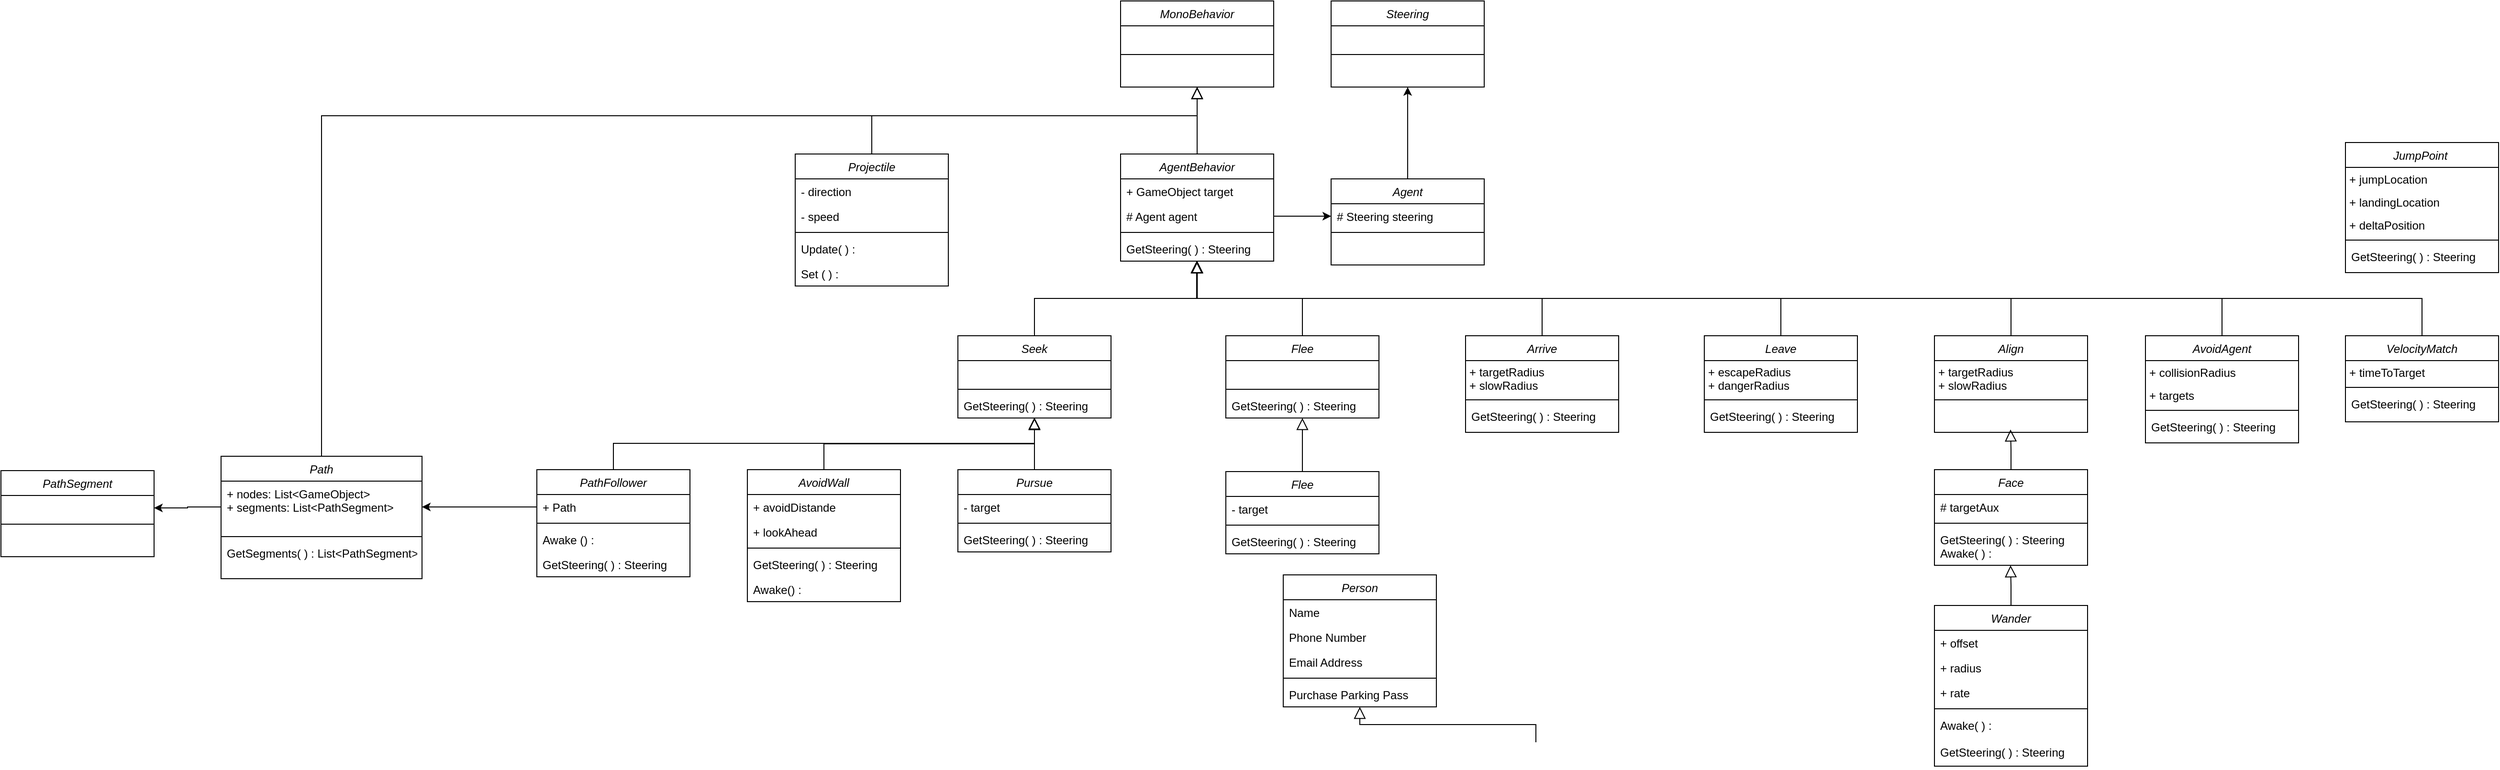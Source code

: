 <mxfile version="20.0.1" type="github">
  <diagram id="C5RBs43oDa-KdzZeNtuy" name="Page-1">
    <mxGraphModel dx="3008" dy="726" grid="1" gridSize="10" guides="1" tooltips="1" connect="1" arrows="1" fold="1" page="1" pageScale="1" pageWidth="827" pageHeight="1169" math="0" shadow="0">
      <root>
        <mxCell id="WIyWlLk6GJQsqaUBKTNV-0" />
        <mxCell id="WIyWlLk6GJQsqaUBKTNV-1" parent="WIyWlLk6GJQsqaUBKTNV-0" />
        <mxCell id="zkfFHV4jXpPFQw0GAbJ--0" value="Person" style="swimlane;fontStyle=2;align=center;verticalAlign=top;childLayout=stackLayout;horizontal=1;startSize=26;horizontalStack=0;resizeParent=1;resizeLast=0;collapsible=1;marginBottom=0;rounded=0;shadow=0;strokeWidth=1;" parent="WIyWlLk6GJQsqaUBKTNV-1" vertex="1">
          <mxGeometry x="340" y="650" width="160" height="138" as="geometry">
            <mxRectangle x="230" y="140" width="160" height="26" as="alternateBounds" />
          </mxGeometry>
        </mxCell>
        <mxCell id="zkfFHV4jXpPFQw0GAbJ--1" value="Name" style="text;align=left;verticalAlign=top;spacingLeft=4;spacingRight=4;overflow=hidden;rotatable=0;points=[[0,0.5],[1,0.5]];portConstraint=eastwest;" parent="zkfFHV4jXpPFQw0GAbJ--0" vertex="1">
          <mxGeometry y="26" width="160" height="26" as="geometry" />
        </mxCell>
        <mxCell id="zkfFHV4jXpPFQw0GAbJ--2" value="Phone Number" style="text;align=left;verticalAlign=top;spacingLeft=4;spacingRight=4;overflow=hidden;rotatable=0;points=[[0,0.5],[1,0.5]];portConstraint=eastwest;rounded=0;shadow=0;html=0;" parent="zkfFHV4jXpPFQw0GAbJ--0" vertex="1">
          <mxGeometry y="52" width="160" height="26" as="geometry" />
        </mxCell>
        <mxCell id="zkfFHV4jXpPFQw0GAbJ--3" value="Email Address" style="text;align=left;verticalAlign=top;spacingLeft=4;spacingRight=4;overflow=hidden;rotatable=0;points=[[0,0.5],[1,0.5]];portConstraint=eastwest;rounded=0;shadow=0;html=0;" parent="zkfFHV4jXpPFQw0GAbJ--0" vertex="1">
          <mxGeometry y="78" width="160" height="26" as="geometry" />
        </mxCell>
        <mxCell id="zkfFHV4jXpPFQw0GAbJ--4" value="" style="line;html=1;strokeWidth=1;align=left;verticalAlign=middle;spacingTop=-1;spacingLeft=3;spacingRight=3;rotatable=0;labelPosition=right;points=[];portConstraint=eastwest;" parent="zkfFHV4jXpPFQw0GAbJ--0" vertex="1">
          <mxGeometry y="104" width="160" height="8" as="geometry" />
        </mxCell>
        <mxCell id="zkfFHV4jXpPFQw0GAbJ--5" value="Purchase Parking Pass" style="text;align=left;verticalAlign=top;spacingLeft=4;spacingRight=4;overflow=hidden;rotatable=0;points=[[0,0.5],[1,0.5]];portConstraint=eastwest;" parent="zkfFHV4jXpPFQw0GAbJ--0" vertex="1">
          <mxGeometry y="112" width="160" height="26" as="geometry" />
        </mxCell>
        <mxCell id="zkfFHV4jXpPFQw0GAbJ--16" value="" style="endArrow=block;endSize=10;endFill=0;shadow=0;strokeWidth=1;rounded=0;edgeStyle=elbowEdgeStyle;elbow=vertical;" parent="WIyWlLk6GJQsqaUBKTNV-1" target="zkfFHV4jXpPFQw0GAbJ--0" edge="1">
          <mxGeometry width="160" relative="1" as="geometry">
            <mxPoint x="604" y="825" as="sourcePoint" />
            <mxPoint x="504" y="736" as="targetPoint" />
          </mxGeometry>
        </mxCell>
        <mxCell id="6uXbDTdhcJXgCwYEtEQ7-8" value="Agent" style="swimlane;fontStyle=2;align=center;verticalAlign=top;childLayout=stackLayout;horizontal=1;startSize=26;horizontalStack=0;resizeParent=1;resizeLast=0;collapsible=1;marginBottom=0;rounded=0;shadow=0;strokeWidth=1;" parent="WIyWlLk6GJQsqaUBKTNV-1" vertex="1">
          <mxGeometry x="390" y="236" width="160" height="90" as="geometry">
            <mxRectangle x="230" y="140" width="160" height="26" as="alternateBounds" />
          </mxGeometry>
        </mxCell>
        <mxCell id="6uXbDTdhcJXgCwYEtEQ7-9" value="# Steering steering" style="text;align=left;verticalAlign=top;spacingLeft=4;spacingRight=4;overflow=hidden;rotatable=0;points=[[0,0.5],[1,0.5]];portConstraint=eastwest;" parent="6uXbDTdhcJXgCwYEtEQ7-8" vertex="1">
          <mxGeometry y="26" width="160" height="26" as="geometry" />
        </mxCell>
        <mxCell id="6uXbDTdhcJXgCwYEtEQ7-12" value="" style="line;html=1;strokeWidth=1;align=left;verticalAlign=middle;spacingTop=-1;spacingLeft=3;spacingRight=3;rotatable=0;labelPosition=right;points=[];portConstraint=eastwest;" parent="6uXbDTdhcJXgCwYEtEQ7-8" vertex="1">
          <mxGeometry y="52" width="160" height="8" as="geometry" />
        </mxCell>
        <mxCell id="6uXbDTdhcJXgCwYEtEQ7-14" value="Steering" style="swimlane;fontStyle=2;align=center;verticalAlign=top;childLayout=stackLayout;horizontal=1;startSize=26;horizontalStack=0;resizeParent=1;resizeLast=0;collapsible=1;marginBottom=0;rounded=0;shadow=0;strokeWidth=1;" parent="WIyWlLk6GJQsqaUBKTNV-1" vertex="1">
          <mxGeometry x="390" y="50" width="160" height="90" as="geometry">
            <mxRectangle x="230" y="140" width="160" height="26" as="alternateBounds" />
          </mxGeometry>
        </mxCell>
        <mxCell id="6uXbDTdhcJXgCwYEtEQ7-15" value="   " style="text;align=left;verticalAlign=top;spacingLeft=4;spacingRight=4;overflow=hidden;rotatable=0;points=[[0,0.5],[1,0.5]];portConstraint=eastwest;" parent="6uXbDTdhcJXgCwYEtEQ7-14" vertex="1">
          <mxGeometry y="26" width="160" height="26" as="geometry" />
        </mxCell>
        <mxCell id="6uXbDTdhcJXgCwYEtEQ7-16" value="" style="line;html=1;strokeWidth=1;align=left;verticalAlign=middle;spacingTop=-1;spacingLeft=3;spacingRight=3;rotatable=0;labelPosition=right;points=[];portConstraint=eastwest;" parent="6uXbDTdhcJXgCwYEtEQ7-14" vertex="1">
          <mxGeometry y="52" width="160" height="8" as="geometry" />
        </mxCell>
        <mxCell id="6uXbDTdhcJXgCwYEtEQ7-24" style="edgeStyle=orthogonalEdgeStyle;rounded=0;orthogonalLoop=1;jettySize=auto;html=1;entryX=0.5;entryY=1;entryDx=0;entryDy=0;exitX=0.5;exitY=0;exitDx=0;exitDy=0;" parent="WIyWlLk6GJQsqaUBKTNV-1" source="6uXbDTdhcJXgCwYEtEQ7-8" target="6uXbDTdhcJXgCwYEtEQ7-14" edge="1">
          <mxGeometry relative="1" as="geometry">
            <Array as="points">
              <mxPoint x="470" y="200" />
              <mxPoint x="470" y="200" />
            </Array>
          </mxGeometry>
        </mxCell>
        <mxCell id="6uXbDTdhcJXgCwYEtEQ7-31" value="AgentBehavior" style="swimlane;fontStyle=2;align=center;verticalAlign=top;childLayout=stackLayout;horizontal=1;startSize=26;horizontalStack=0;resizeParent=1;resizeLast=0;collapsible=1;marginBottom=0;rounded=0;shadow=0;strokeWidth=1;" parent="WIyWlLk6GJQsqaUBKTNV-1" vertex="1">
          <mxGeometry x="170" y="210" width="160" height="112" as="geometry">
            <mxRectangle x="230" y="140" width="160" height="26" as="alternateBounds" />
          </mxGeometry>
        </mxCell>
        <mxCell id="6uXbDTdhcJXgCwYEtEQ7-32" value="+ GameObject target" style="text;align=left;verticalAlign=top;spacingLeft=4;spacingRight=4;overflow=hidden;rotatable=0;points=[[0,0.5],[1,0.5]];portConstraint=eastwest;" parent="6uXbDTdhcJXgCwYEtEQ7-31" vertex="1">
          <mxGeometry y="26" width="160" height="26" as="geometry" />
        </mxCell>
        <mxCell id="6uXbDTdhcJXgCwYEtEQ7-33" value="# Agent agent" style="text;align=left;verticalAlign=top;spacingLeft=4;spacingRight=4;overflow=hidden;rotatable=0;points=[[0,0.5],[1,0.5]];portConstraint=eastwest;rounded=0;shadow=0;html=0;" parent="6uXbDTdhcJXgCwYEtEQ7-31" vertex="1">
          <mxGeometry y="52" width="160" height="26" as="geometry" />
        </mxCell>
        <mxCell id="6uXbDTdhcJXgCwYEtEQ7-69" value="" style="line;html=1;strokeWidth=1;align=left;verticalAlign=middle;spacingTop=-1;spacingLeft=3;spacingRight=3;rotatable=0;labelPosition=right;points=[];portConstraint=eastwest;" parent="6uXbDTdhcJXgCwYEtEQ7-31" vertex="1">
          <mxGeometry y="78" width="160" height="8" as="geometry" />
        </mxCell>
        <mxCell id="6uXbDTdhcJXgCwYEtEQ7-67" value="GetSteering( ) : Steering" style="text;align=left;verticalAlign=top;spacingLeft=4;spacingRight=4;overflow=hidden;rotatable=0;points=[[0,0.5],[1,0.5]];portConstraint=eastwest;rounded=0;shadow=0;html=0;" parent="6uXbDTdhcJXgCwYEtEQ7-31" vertex="1">
          <mxGeometry y="86" width="160" height="26" as="geometry" />
        </mxCell>
        <mxCell id="6uXbDTdhcJXgCwYEtEQ7-35" value="MonoBehavior" style="swimlane;fontStyle=2;align=center;verticalAlign=top;childLayout=stackLayout;horizontal=1;startSize=26;horizontalStack=0;resizeParent=1;resizeLast=0;collapsible=1;marginBottom=0;rounded=0;shadow=0;strokeWidth=1;" parent="WIyWlLk6GJQsqaUBKTNV-1" vertex="1">
          <mxGeometry x="170" y="50" width="160" height="90" as="geometry">
            <mxRectangle x="230" y="140" width="160" height="26" as="alternateBounds" />
          </mxGeometry>
        </mxCell>
        <mxCell id="6uXbDTdhcJXgCwYEtEQ7-36" value="   " style="text;align=left;verticalAlign=top;spacingLeft=4;spacingRight=4;overflow=hidden;rotatable=0;points=[[0,0.5],[1,0.5]];portConstraint=eastwest;" parent="6uXbDTdhcJXgCwYEtEQ7-35" vertex="1">
          <mxGeometry y="26" width="160" height="26" as="geometry" />
        </mxCell>
        <mxCell id="6uXbDTdhcJXgCwYEtEQ7-37" value="" style="line;html=1;strokeWidth=1;align=left;verticalAlign=middle;spacingTop=-1;spacingLeft=3;spacingRight=3;rotatable=0;labelPosition=right;points=[];portConstraint=eastwest;" parent="6uXbDTdhcJXgCwYEtEQ7-35" vertex="1">
          <mxGeometry y="52" width="160" height="8" as="geometry" />
        </mxCell>
        <mxCell id="6uXbDTdhcJXgCwYEtEQ7-66" style="edgeStyle=orthogonalEdgeStyle;rounded=0;orthogonalLoop=1;jettySize=auto;html=1;entryX=0;entryY=0.5;entryDx=0;entryDy=0;" parent="WIyWlLk6GJQsqaUBKTNV-1" source="6uXbDTdhcJXgCwYEtEQ7-33" target="6uXbDTdhcJXgCwYEtEQ7-9" edge="1">
          <mxGeometry relative="1" as="geometry" />
        </mxCell>
        <mxCell id="6uXbDTdhcJXgCwYEtEQ7-70" value="Seek" style="swimlane;fontStyle=2;align=center;verticalAlign=top;childLayout=stackLayout;horizontal=1;startSize=26;horizontalStack=0;resizeParent=1;resizeLast=0;collapsible=1;marginBottom=0;rounded=0;shadow=0;strokeWidth=1;" parent="WIyWlLk6GJQsqaUBKTNV-1" vertex="1">
          <mxGeometry y="400" width="160" height="86" as="geometry">
            <mxRectangle x="230" y="140" width="160" height="26" as="alternateBounds" />
          </mxGeometry>
        </mxCell>
        <mxCell id="6uXbDTdhcJXgCwYEtEQ7-73" value="   " style="text;align=left;verticalAlign=top;spacingLeft=4;spacingRight=4;overflow=hidden;rotatable=0;points=[[0,0.5],[1,0.5]];portConstraint=eastwest;rounded=0;shadow=0;html=0;" parent="6uXbDTdhcJXgCwYEtEQ7-70" vertex="1">
          <mxGeometry y="26" width="160" height="26" as="geometry" />
        </mxCell>
        <mxCell id="6uXbDTdhcJXgCwYEtEQ7-74" value="" style="line;html=1;strokeWidth=1;align=left;verticalAlign=middle;spacingTop=-1;spacingLeft=3;spacingRight=3;rotatable=0;labelPosition=right;points=[];portConstraint=eastwest;" parent="6uXbDTdhcJXgCwYEtEQ7-70" vertex="1">
          <mxGeometry y="52" width="160" height="8" as="geometry" />
        </mxCell>
        <mxCell id="6uXbDTdhcJXgCwYEtEQ7-75" value="GetSteering( ) : Steering" style="text;align=left;verticalAlign=top;spacingLeft=4;spacingRight=4;overflow=hidden;rotatable=0;points=[[0,0.5],[1,0.5]];portConstraint=eastwest;" parent="6uXbDTdhcJXgCwYEtEQ7-70" vertex="1">
          <mxGeometry y="60" width="160" height="26" as="geometry" />
        </mxCell>
        <mxCell id="6uXbDTdhcJXgCwYEtEQ7-77" value="Pursue" style="swimlane;fontStyle=2;align=center;verticalAlign=top;childLayout=stackLayout;horizontal=1;startSize=26;horizontalStack=0;resizeParent=1;resizeLast=0;collapsible=1;marginBottom=0;rounded=0;shadow=0;strokeWidth=1;" parent="WIyWlLk6GJQsqaUBKTNV-1" vertex="1">
          <mxGeometry y="540" width="160" height="86" as="geometry">
            <mxRectangle x="230" y="140" width="160" height="26" as="alternateBounds" />
          </mxGeometry>
        </mxCell>
        <mxCell id="6uXbDTdhcJXgCwYEtEQ7-78" value="- target" style="text;align=left;verticalAlign=top;spacingLeft=4;spacingRight=4;overflow=hidden;rotatable=0;points=[[0,0.5],[1,0.5]];portConstraint=eastwest;rounded=0;shadow=0;html=0;" parent="6uXbDTdhcJXgCwYEtEQ7-77" vertex="1">
          <mxGeometry y="26" width="160" height="26" as="geometry" />
        </mxCell>
        <mxCell id="6uXbDTdhcJXgCwYEtEQ7-79" value="" style="line;html=1;strokeWidth=1;align=left;verticalAlign=middle;spacingTop=-1;spacingLeft=3;spacingRight=3;rotatable=0;labelPosition=right;points=[];portConstraint=eastwest;" parent="6uXbDTdhcJXgCwYEtEQ7-77" vertex="1">
          <mxGeometry y="52" width="160" height="8" as="geometry" />
        </mxCell>
        <mxCell id="6uXbDTdhcJXgCwYEtEQ7-80" value="GetSteering( ) : Steering" style="text;align=left;verticalAlign=top;spacingLeft=4;spacingRight=4;overflow=hidden;rotatable=0;points=[[0,0.5],[1,0.5]];portConstraint=eastwest;" parent="6uXbDTdhcJXgCwYEtEQ7-77" vertex="1">
          <mxGeometry y="60" width="160" height="26" as="geometry" />
        </mxCell>
        <mxCell id="6uXbDTdhcJXgCwYEtEQ7-83" value="Flee" style="swimlane;fontStyle=2;align=center;verticalAlign=top;childLayout=stackLayout;horizontal=1;startSize=26;horizontalStack=0;resizeParent=1;resizeLast=0;collapsible=1;marginBottom=0;rounded=0;shadow=0;strokeWidth=1;" parent="WIyWlLk6GJQsqaUBKTNV-1" vertex="1">
          <mxGeometry x="280" y="400" width="160" height="86" as="geometry">
            <mxRectangle x="230" y="140" width="160" height="26" as="alternateBounds" />
          </mxGeometry>
        </mxCell>
        <mxCell id="6uXbDTdhcJXgCwYEtEQ7-84" value="   " style="text;align=left;verticalAlign=top;spacingLeft=4;spacingRight=4;overflow=hidden;rotatable=0;points=[[0,0.5],[1,0.5]];portConstraint=eastwest;rounded=0;shadow=0;html=0;" parent="6uXbDTdhcJXgCwYEtEQ7-83" vertex="1">
          <mxGeometry y="26" width="160" height="26" as="geometry" />
        </mxCell>
        <mxCell id="6uXbDTdhcJXgCwYEtEQ7-85" value="" style="line;html=1;strokeWidth=1;align=left;verticalAlign=middle;spacingTop=-1;spacingLeft=3;spacingRight=3;rotatable=0;labelPosition=right;points=[];portConstraint=eastwest;" parent="6uXbDTdhcJXgCwYEtEQ7-83" vertex="1">
          <mxGeometry y="52" width="160" height="8" as="geometry" />
        </mxCell>
        <mxCell id="6uXbDTdhcJXgCwYEtEQ7-86" value="GetSteering( ) : Steering" style="text;align=left;verticalAlign=top;spacingLeft=4;spacingRight=4;overflow=hidden;rotatable=0;points=[[0,0.5],[1,0.5]];portConstraint=eastwest;" parent="6uXbDTdhcJXgCwYEtEQ7-83" vertex="1">
          <mxGeometry y="60" width="160" height="26" as="geometry" />
        </mxCell>
        <mxCell id="6uXbDTdhcJXgCwYEtEQ7-89" value="Flee" style="swimlane;fontStyle=2;align=center;verticalAlign=top;childLayout=stackLayout;horizontal=1;startSize=26;horizontalStack=0;resizeParent=1;resizeLast=0;collapsible=1;marginBottom=0;rounded=0;shadow=0;strokeWidth=1;" parent="WIyWlLk6GJQsqaUBKTNV-1" vertex="1">
          <mxGeometry x="280" y="542" width="160" height="86" as="geometry">
            <mxRectangle x="230" y="140" width="160" height="26" as="alternateBounds" />
          </mxGeometry>
        </mxCell>
        <mxCell id="6uXbDTdhcJXgCwYEtEQ7-90" value="- target" style="text;align=left;verticalAlign=top;spacingLeft=4;spacingRight=4;overflow=hidden;rotatable=0;points=[[0,0.5],[1,0.5]];portConstraint=eastwest;rounded=0;shadow=0;html=0;" parent="6uXbDTdhcJXgCwYEtEQ7-89" vertex="1">
          <mxGeometry y="26" width="160" height="26" as="geometry" />
        </mxCell>
        <mxCell id="6uXbDTdhcJXgCwYEtEQ7-91" value="" style="line;html=1;strokeWidth=1;align=left;verticalAlign=middle;spacingTop=-1;spacingLeft=3;spacingRight=3;rotatable=0;labelPosition=right;points=[];portConstraint=eastwest;" parent="6uXbDTdhcJXgCwYEtEQ7-89" vertex="1">
          <mxGeometry y="52" width="160" height="8" as="geometry" />
        </mxCell>
        <mxCell id="6uXbDTdhcJXgCwYEtEQ7-92" value="GetSteering( ) : Steering" style="text;align=left;verticalAlign=top;spacingLeft=4;spacingRight=4;overflow=hidden;rotatable=0;points=[[0,0.5],[1,0.5]];portConstraint=eastwest;" parent="6uXbDTdhcJXgCwYEtEQ7-89" vertex="1">
          <mxGeometry y="60" width="160" height="26" as="geometry" />
        </mxCell>
        <mxCell id="6uXbDTdhcJXgCwYEtEQ7-96" value="" style="endArrow=block;endSize=10;endFill=0;shadow=0;strokeWidth=1;rounded=0;edgeStyle=elbowEdgeStyle;elbow=vertical;exitX=0.5;exitY=0;exitDx=0;exitDy=0;" parent="WIyWlLk6GJQsqaUBKTNV-1" source="6uXbDTdhcJXgCwYEtEQ7-77" target="6uXbDTdhcJXgCwYEtEQ7-75" edge="1">
          <mxGeometry width="160" relative="1" as="geometry">
            <mxPoint x="70" y="820" as="sourcePoint" />
            <mxPoint x="70" y="730" as="targetPoint" />
          </mxGeometry>
        </mxCell>
        <mxCell id="6uXbDTdhcJXgCwYEtEQ7-97" value="" style="endArrow=block;endSize=10;endFill=0;shadow=0;strokeWidth=1;rounded=0;edgeStyle=elbowEdgeStyle;elbow=vertical;" parent="WIyWlLk6GJQsqaUBKTNV-1" source="6uXbDTdhcJXgCwYEtEQ7-89" target="6uXbDTdhcJXgCwYEtEQ7-86" edge="1">
          <mxGeometry width="160" relative="1" as="geometry">
            <mxPoint x="359.5" y="536" as="sourcePoint" />
            <mxPoint x="359.5" y="486.004" as="targetPoint" />
          </mxGeometry>
        </mxCell>
        <mxCell id="6uXbDTdhcJXgCwYEtEQ7-98" value="" style="endArrow=block;endSize=10;endFill=0;shadow=0;strokeWidth=1;rounded=0;edgeStyle=elbowEdgeStyle;elbow=vertical;entryX=0.5;entryY=1.154;entryDx=0;entryDy=0;entryPerimeter=0;exitX=0.5;exitY=0;exitDx=0;exitDy=0;" parent="WIyWlLk6GJQsqaUBKTNV-1" source="6uXbDTdhcJXgCwYEtEQ7-70" edge="1">
          <mxGeometry width="160" relative="1" as="geometry">
            <mxPoint x="249.5" y="372" as="sourcePoint" />
            <mxPoint x="249.5" y="322.004" as="targetPoint" />
          </mxGeometry>
        </mxCell>
        <mxCell id="6uXbDTdhcJXgCwYEtEQ7-99" value="" style="endArrow=block;endSize=10;endFill=0;shadow=0;strokeWidth=1;rounded=0;edgeStyle=elbowEdgeStyle;elbow=vertical;entryX=0.5;entryY=1.154;entryDx=0;entryDy=0;entryPerimeter=0;exitX=0.5;exitY=0;exitDx=0;exitDy=0;" parent="WIyWlLk6GJQsqaUBKTNV-1" source="6uXbDTdhcJXgCwYEtEQ7-83" edge="1">
          <mxGeometry width="160" relative="1" as="geometry">
            <mxPoint x="80" y="400" as="sourcePoint" />
            <mxPoint x="249.5" y="322.004" as="targetPoint" />
          </mxGeometry>
        </mxCell>
        <mxCell id="5s0YCDXOscAD_13t8Gqa-0" value="Arrive" style="swimlane;fontStyle=2;align=center;verticalAlign=top;childLayout=stackLayout;horizontal=1;startSize=26;horizontalStack=0;resizeParent=1;resizeLast=0;collapsible=1;marginBottom=0;rounded=0;shadow=0;strokeWidth=1;" vertex="1" parent="WIyWlLk6GJQsqaUBKTNV-1">
          <mxGeometry x="530.5" y="400" width="160" height="101" as="geometry">
            <mxRectangle x="230" y="140" width="160" height="26" as="alternateBounds" />
          </mxGeometry>
        </mxCell>
        <mxCell id="5s0YCDXOscAD_13t8Gqa-1" value="+ targetRadius&#xa;+ slowRadius" style="text;align=left;verticalAlign=middle;spacingLeft=4;spacingRight=4;overflow=hidden;rotatable=0;points=[[0,0.5],[1,0.5]];portConstraint=eastwest;rounded=0;shadow=0;html=0;horizontal=1;fontSize=12;spacingTop=0;spacing=0;" vertex="1" parent="5s0YCDXOscAD_13t8Gqa-0">
          <mxGeometry y="26" width="160" height="37" as="geometry" />
        </mxCell>
        <mxCell id="5s0YCDXOscAD_13t8Gqa-2" value="" style="line;html=1;strokeWidth=1;align=left;verticalAlign=middle;spacingTop=-1;spacingLeft=3;spacingRight=3;rotatable=0;labelPosition=right;points=[];portConstraint=eastwest;" vertex="1" parent="5s0YCDXOscAD_13t8Gqa-0">
          <mxGeometry y="63" width="160" height="8" as="geometry" />
        </mxCell>
        <mxCell id="5s0YCDXOscAD_13t8Gqa-3" value="GetSteering( ) : Steering" style="text;align=left;verticalAlign=top;spacingLeft=4;spacingRight=4;overflow=hidden;rotatable=0;points=[[0,0.5],[1,0.5]];portConstraint=eastwest;" vertex="1" parent="5s0YCDXOscAD_13t8Gqa-0">
          <mxGeometry y="71" width="160" height="30" as="geometry" />
        </mxCell>
        <mxCell id="5s0YCDXOscAD_13t8Gqa-4" value="" style="endArrow=block;endSize=10;endFill=0;shadow=0;strokeWidth=1;rounded=0;edgeStyle=elbowEdgeStyle;elbow=vertical;exitX=0.5;exitY=0;exitDx=0;exitDy=0;" edge="1" parent="WIyWlLk6GJQsqaUBKTNV-1" source="5s0YCDXOscAD_13t8Gqa-0" target="6uXbDTdhcJXgCwYEtEQ7-67">
          <mxGeometry width="160" relative="1" as="geometry">
            <mxPoint x="330.5" y="400" as="sourcePoint" />
            <mxPoint x="500" y="322.004" as="targetPoint" />
          </mxGeometry>
        </mxCell>
        <mxCell id="5s0YCDXOscAD_13t8Gqa-5" value="Leave" style="swimlane;fontStyle=2;align=center;verticalAlign=top;childLayout=stackLayout;horizontal=1;startSize=26;horizontalStack=0;resizeParent=1;resizeLast=0;collapsible=1;marginBottom=0;rounded=0;shadow=0;strokeWidth=1;" vertex="1" parent="WIyWlLk6GJQsqaUBKTNV-1">
          <mxGeometry x="780" y="400" width="160" height="101" as="geometry">
            <mxRectangle x="230" y="140" width="160" height="26" as="alternateBounds" />
          </mxGeometry>
        </mxCell>
        <mxCell id="5s0YCDXOscAD_13t8Gqa-6" value="+ escapeRadius&#xa;+ dangerRadius" style="text;align=left;verticalAlign=middle;spacingLeft=4;spacingRight=4;overflow=hidden;rotatable=0;points=[[0,0.5],[1,0.5]];portConstraint=eastwest;rounded=0;shadow=0;html=0;horizontal=1;fontSize=12;spacingTop=0;spacing=0;" vertex="1" parent="5s0YCDXOscAD_13t8Gqa-5">
          <mxGeometry y="26" width="160" height="37" as="geometry" />
        </mxCell>
        <mxCell id="5s0YCDXOscAD_13t8Gqa-7" value="" style="line;html=1;strokeWidth=1;align=left;verticalAlign=middle;spacingTop=-1;spacingLeft=3;spacingRight=3;rotatable=0;labelPosition=right;points=[];portConstraint=eastwest;" vertex="1" parent="5s0YCDXOscAD_13t8Gqa-5">
          <mxGeometry y="63" width="160" height="8" as="geometry" />
        </mxCell>
        <mxCell id="5s0YCDXOscAD_13t8Gqa-8" value="GetSteering( ) : Steering" style="text;align=left;verticalAlign=top;spacingLeft=4;spacingRight=4;overflow=hidden;rotatable=0;points=[[0,0.5],[1,0.5]];portConstraint=eastwest;" vertex="1" parent="5s0YCDXOscAD_13t8Gqa-5">
          <mxGeometry y="71" width="160" height="30" as="geometry" />
        </mxCell>
        <mxCell id="5s0YCDXOscAD_13t8Gqa-9" value="" style="endArrow=block;endSize=10;endFill=0;shadow=0;strokeWidth=1;rounded=0;edgeStyle=elbowEdgeStyle;elbow=vertical;exitX=0.5;exitY=0;exitDx=0;exitDy=0;" edge="1" parent="WIyWlLk6GJQsqaUBKTNV-1" source="5s0YCDXOscAD_13t8Gqa-5" target="6uXbDTdhcJXgCwYEtEQ7-67">
          <mxGeometry width="160" relative="1" as="geometry">
            <mxPoint x="620.5" y="400" as="sourcePoint" />
            <mxPoint x="540" y="322" as="targetPoint" />
          </mxGeometry>
        </mxCell>
        <mxCell id="5s0YCDXOscAD_13t8Gqa-10" value="Align" style="swimlane;fontStyle=2;align=center;verticalAlign=top;childLayout=stackLayout;horizontal=1;startSize=26;horizontalStack=0;resizeParent=1;resizeLast=0;collapsible=1;marginBottom=0;rounded=0;shadow=0;strokeWidth=1;" vertex="1" parent="WIyWlLk6GJQsqaUBKTNV-1">
          <mxGeometry x="1020.5" y="400" width="160" height="101" as="geometry">
            <mxRectangle x="230" y="140" width="160" height="26" as="alternateBounds" />
          </mxGeometry>
        </mxCell>
        <mxCell id="5s0YCDXOscAD_13t8Gqa-11" value="+ targetRadius&#xa;+ slowRadius" style="text;align=left;verticalAlign=middle;spacingLeft=4;spacingRight=4;overflow=hidden;rotatable=0;points=[[0,0.5],[1,0.5]];portConstraint=eastwest;rounded=0;shadow=0;html=0;horizontal=1;fontSize=12;spacingTop=0;spacing=0;" vertex="1" parent="5s0YCDXOscAD_13t8Gqa-10">
          <mxGeometry y="26" width="160" height="37" as="geometry" />
        </mxCell>
        <mxCell id="5s0YCDXOscAD_13t8Gqa-12" value="" style="line;html=1;strokeWidth=1;align=left;verticalAlign=middle;spacingTop=-1;spacingLeft=3;spacingRight=3;rotatable=0;labelPosition=right;points=[];portConstraint=eastwest;" vertex="1" parent="5s0YCDXOscAD_13t8Gqa-10">
          <mxGeometry y="63" width="160" height="8" as="geometry" />
        </mxCell>
        <mxCell id="5s0YCDXOscAD_13t8Gqa-14" value="" style="endArrow=block;endSize=10;endFill=0;shadow=0;strokeWidth=1;rounded=0;edgeStyle=elbowEdgeStyle;elbow=vertical;exitX=0.5;exitY=0;exitDx=0;exitDy=0;" edge="1" parent="WIyWlLk6GJQsqaUBKTNV-1" source="5s0YCDXOscAD_13t8Gqa-10" target="6uXbDTdhcJXgCwYEtEQ7-67">
          <mxGeometry width="160" relative="1" as="geometry">
            <mxPoint x="820.5" y="400" as="sourcePoint" />
            <mxPoint x="450" y="322" as="targetPoint" />
          </mxGeometry>
        </mxCell>
        <mxCell id="5s0YCDXOscAD_13t8Gqa-15" value="Face" style="swimlane;fontStyle=2;align=center;verticalAlign=top;childLayout=stackLayout;horizontal=1;startSize=26;horizontalStack=0;resizeParent=1;resizeLast=0;collapsible=1;marginBottom=0;rounded=0;shadow=0;strokeWidth=1;" vertex="1" parent="WIyWlLk6GJQsqaUBKTNV-1">
          <mxGeometry x="1020.5" y="540" width="160" height="100" as="geometry">
            <mxRectangle x="230" y="140" width="160" height="26" as="alternateBounds" />
          </mxGeometry>
        </mxCell>
        <mxCell id="5s0YCDXOscAD_13t8Gqa-16" value="# targetAux" style="text;align=left;verticalAlign=top;spacingLeft=4;spacingRight=4;overflow=hidden;rotatable=0;points=[[0,0.5],[1,0.5]];portConstraint=eastwest;rounded=0;shadow=0;html=0;" vertex="1" parent="5s0YCDXOscAD_13t8Gqa-15">
          <mxGeometry y="26" width="160" height="26" as="geometry" />
        </mxCell>
        <mxCell id="5s0YCDXOscAD_13t8Gqa-17" value="" style="line;html=1;strokeWidth=1;align=left;verticalAlign=middle;spacingTop=-1;spacingLeft=3;spacingRight=3;rotatable=0;labelPosition=right;points=[];portConstraint=eastwest;" vertex="1" parent="5s0YCDXOscAD_13t8Gqa-15">
          <mxGeometry y="52" width="160" height="8" as="geometry" />
        </mxCell>
        <mxCell id="5s0YCDXOscAD_13t8Gqa-18" value="GetSteering( ) : Steering&#xa;Awake( ) : " style="text;align=left;verticalAlign=top;spacingLeft=4;spacingRight=4;overflow=hidden;rotatable=0;points=[[0,0.5],[1,0.5]];portConstraint=eastwest;" vertex="1" parent="5s0YCDXOscAD_13t8Gqa-15">
          <mxGeometry y="60" width="160" height="40" as="geometry" />
        </mxCell>
        <mxCell id="5s0YCDXOscAD_13t8Gqa-19" value="" style="endArrow=block;endSize=10;endFill=0;shadow=0;strokeWidth=1;rounded=0;edgeStyle=elbowEdgeStyle;elbow=vertical;" edge="1" parent="WIyWlLk6GJQsqaUBKTNV-1" source="5s0YCDXOscAD_13t8Gqa-15">
          <mxGeometry width="160" relative="1" as="geometry">
            <mxPoint x="1099.5" y="548" as="sourcePoint" />
            <mxPoint x="1100" y="498.0" as="targetPoint" />
          </mxGeometry>
        </mxCell>
        <mxCell id="5s0YCDXOscAD_13t8Gqa-20" value="PathSegment" style="swimlane;fontStyle=2;align=center;verticalAlign=top;childLayout=stackLayout;horizontal=1;startSize=26;horizontalStack=0;resizeParent=1;resizeLast=0;collapsible=1;marginBottom=0;rounded=0;shadow=0;strokeWidth=1;" vertex="1" parent="WIyWlLk6GJQsqaUBKTNV-1">
          <mxGeometry x="-1000" y="541" width="160" height="90" as="geometry">
            <mxRectangle x="230" y="140" width="160" height="26" as="alternateBounds" />
          </mxGeometry>
        </mxCell>
        <mxCell id="5s0YCDXOscAD_13t8Gqa-21" value="   " style="text;align=left;verticalAlign=top;spacingLeft=4;spacingRight=4;overflow=hidden;rotatable=0;points=[[0,0.5],[1,0.5]];portConstraint=eastwest;" vertex="1" parent="5s0YCDXOscAD_13t8Gqa-20">
          <mxGeometry y="26" width="160" height="26" as="geometry" />
        </mxCell>
        <mxCell id="5s0YCDXOscAD_13t8Gqa-22" value="" style="line;html=1;strokeWidth=1;align=left;verticalAlign=middle;spacingTop=-1;spacingLeft=3;spacingRight=3;rotatable=0;labelPosition=right;points=[];portConstraint=eastwest;" vertex="1" parent="5s0YCDXOscAD_13t8Gqa-20">
          <mxGeometry y="52" width="160" height="8" as="geometry" />
        </mxCell>
        <mxCell id="5s0YCDXOscAD_13t8Gqa-23" value="Path" style="swimlane;fontStyle=2;align=center;verticalAlign=top;childLayout=stackLayout;horizontal=1;startSize=26;horizontalStack=0;resizeParent=1;resizeLast=0;collapsible=1;marginBottom=0;rounded=0;shadow=0;strokeWidth=1;" vertex="1" parent="WIyWlLk6GJQsqaUBKTNV-1">
          <mxGeometry x="-770" y="526" width="210" height="128" as="geometry">
            <mxRectangle x="230" y="140" width="160" height="26" as="alternateBounds" />
          </mxGeometry>
        </mxCell>
        <mxCell id="5s0YCDXOscAD_13t8Gqa-24" value="+ nodes: List&lt;GameObject&gt;&#xa;+ segments: List&lt;PathSegment&gt;" style="text;align=left;verticalAlign=top;spacingLeft=4;spacingRight=4;overflow=hidden;rotatable=0;points=[[0,0.5],[1,0.5]];portConstraint=eastwest;rounded=0;shadow=0;html=0;" vertex="1" parent="5s0YCDXOscAD_13t8Gqa-23">
          <mxGeometry y="26" width="210" height="54" as="geometry" />
        </mxCell>
        <mxCell id="5s0YCDXOscAD_13t8Gqa-25" value="" style="line;html=1;strokeWidth=1;align=left;verticalAlign=middle;spacingTop=-1;spacingLeft=3;spacingRight=3;rotatable=0;labelPosition=right;points=[];portConstraint=eastwest;" vertex="1" parent="5s0YCDXOscAD_13t8Gqa-23">
          <mxGeometry y="80" width="210" height="8" as="geometry" />
        </mxCell>
        <mxCell id="5s0YCDXOscAD_13t8Gqa-26" value="GetSegments( ) : List&lt;PathSegment&gt;" style="text;align=left;verticalAlign=top;spacingLeft=4;spacingRight=4;overflow=hidden;rotatable=0;points=[[0,0.5],[1,0.5]];portConstraint=eastwest;" vertex="1" parent="5s0YCDXOscAD_13t8Gqa-23">
          <mxGeometry y="88" width="210" height="40" as="geometry" />
        </mxCell>
        <mxCell id="5s0YCDXOscAD_13t8Gqa-30" value="" style="endArrow=block;endSize=10;endFill=0;shadow=0;strokeWidth=1;rounded=0;edgeStyle=elbowEdgeStyle;elbow=vertical;entryX=0.5;entryY=1;entryDx=0;entryDy=0;exitX=0.5;exitY=0;exitDx=0;exitDy=0;" edge="1" parent="WIyWlLk6GJQsqaUBKTNV-1" source="6uXbDTdhcJXgCwYEtEQ7-31" target="6uXbDTdhcJXgCwYEtEQ7-35">
          <mxGeometry width="160" relative="1" as="geometry">
            <mxPoint x="90" y="550" as="sourcePoint" />
            <mxPoint x="90" y="500.004" as="targetPoint" />
          </mxGeometry>
        </mxCell>
        <mxCell id="5s0YCDXOscAD_13t8Gqa-31" value="" style="endArrow=block;endSize=10;endFill=0;shadow=0;strokeWidth=1;rounded=0;edgeStyle=elbowEdgeStyle;elbow=vertical;exitX=0.5;exitY=0;exitDx=0;exitDy=0;" edge="1" parent="WIyWlLk6GJQsqaUBKTNV-1" source="5s0YCDXOscAD_13t8Gqa-23">
          <mxGeometry width="160" relative="1" as="geometry">
            <mxPoint x="280" y="230" as="sourcePoint" />
            <mxPoint x="250" y="140" as="targetPoint" />
            <Array as="points">
              <mxPoint x="160" y="170" />
            </Array>
          </mxGeometry>
        </mxCell>
        <mxCell id="5s0YCDXOscAD_13t8Gqa-33" style="edgeStyle=orthogonalEdgeStyle;rounded=0;orthogonalLoop=1;jettySize=auto;html=1;exitX=0;exitY=0.5;exitDx=0;exitDy=0;fontSize=12;entryX=1;entryY=0.5;entryDx=0;entryDy=0;" edge="1" parent="WIyWlLk6GJQsqaUBKTNV-1" source="5s0YCDXOscAD_13t8Gqa-24" target="5s0YCDXOscAD_13t8Gqa-21">
          <mxGeometry relative="1" as="geometry">
            <mxPoint x="-820" y="578.571" as="targetPoint" />
          </mxGeometry>
        </mxCell>
        <mxCell id="5s0YCDXOscAD_13t8Gqa-39" value="PathFollower" style="swimlane;fontStyle=2;align=center;verticalAlign=top;childLayout=stackLayout;horizontal=1;startSize=26;horizontalStack=0;resizeParent=1;resizeLast=0;collapsible=1;marginBottom=0;rounded=0;shadow=0;strokeWidth=1;" vertex="1" parent="WIyWlLk6GJQsqaUBKTNV-1">
          <mxGeometry x="-440" y="540" width="160" height="112" as="geometry">
            <mxRectangle x="230" y="140" width="160" height="26" as="alternateBounds" />
          </mxGeometry>
        </mxCell>
        <mxCell id="5s0YCDXOscAD_13t8Gqa-40" value="+ Path" style="text;align=left;verticalAlign=top;spacingLeft=4;spacingRight=4;overflow=hidden;rotatable=0;points=[[0,0.5],[1,0.5]];portConstraint=eastwest;rounded=0;shadow=0;html=0;" vertex="1" parent="5s0YCDXOscAD_13t8Gqa-39">
          <mxGeometry y="26" width="160" height="26" as="geometry" />
        </mxCell>
        <mxCell id="5s0YCDXOscAD_13t8Gqa-41" value="" style="line;html=1;strokeWidth=1;align=left;verticalAlign=middle;spacingTop=-1;spacingLeft=3;spacingRight=3;rotatable=0;labelPosition=right;points=[];portConstraint=eastwest;" vertex="1" parent="5s0YCDXOscAD_13t8Gqa-39">
          <mxGeometry y="52" width="160" height="8" as="geometry" />
        </mxCell>
        <mxCell id="5s0YCDXOscAD_13t8Gqa-42" value="Awake () : " style="text;align=left;verticalAlign=top;spacingLeft=4;spacingRight=4;overflow=hidden;rotatable=0;points=[[0,0.5],[1,0.5]];portConstraint=eastwest;" vertex="1" parent="5s0YCDXOscAD_13t8Gqa-39">
          <mxGeometry y="60" width="160" height="26" as="geometry" />
        </mxCell>
        <mxCell id="5s0YCDXOscAD_13t8Gqa-50" value="GetSteering( ) : Steering" style="text;align=left;verticalAlign=top;spacingLeft=4;spacingRight=4;overflow=hidden;rotatable=0;points=[[0,0.5],[1,0.5]];portConstraint=eastwest;" vertex="1" parent="5s0YCDXOscAD_13t8Gqa-39">
          <mxGeometry y="86" width="160" height="26" as="geometry" />
        </mxCell>
        <mxCell id="5s0YCDXOscAD_13t8Gqa-43" value="" style="endArrow=block;endSize=10;endFill=0;shadow=0;strokeWidth=1;rounded=0;edgeStyle=elbowEdgeStyle;elbow=vertical;entryX=0.5;entryY=0.978;entryDx=0;entryDy=0;entryPerimeter=0;exitX=0.5;exitY=0;exitDx=0;exitDy=0;" edge="1" parent="WIyWlLk6GJQsqaUBKTNV-1" source="5s0YCDXOscAD_13t8Gqa-39" target="6uXbDTdhcJXgCwYEtEQ7-75">
          <mxGeometry width="160" relative="1" as="geometry">
            <mxPoint x="-130" y="820" as="sourcePoint" />
            <mxPoint x="-120" y="490.004" as="targetPoint" />
          </mxGeometry>
        </mxCell>
        <mxCell id="5s0YCDXOscAD_13t8Gqa-47" style="edgeStyle=orthogonalEdgeStyle;rounded=0;orthogonalLoop=1;jettySize=auto;html=1;entryX=1;entryY=0.5;entryDx=0;entryDy=0;fontSize=12;" edge="1" parent="WIyWlLk6GJQsqaUBKTNV-1" source="5s0YCDXOscAD_13t8Gqa-40" target="5s0YCDXOscAD_13t8Gqa-24">
          <mxGeometry relative="1" as="geometry" />
        </mxCell>
        <mxCell id="5s0YCDXOscAD_13t8Gqa-51" value="Wander" style="swimlane;fontStyle=2;align=center;verticalAlign=top;childLayout=stackLayout;horizontal=1;startSize=26;horizontalStack=0;resizeParent=1;resizeLast=0;collapsible=1;marginBottom=0;rounded=0;shadow=0;strokeWidth=1;" vertex="1" parent="WIyWlLk6GJQsqaUBKTNV-1">
          <mxGeometry x="1020.5" y="682" width="160" height="168" as="geometry">
            <mxRectangle x="230" y="140" width="160" height="26" as="alternateBounds" />
          </mxGeometry>
        </mxCell>
        <mxCell id="5s0YCDXOscAD_13t8Gqa-52" value="+ offset" style="text;align=left;verticalAlign=top;spacingLeft=4;spacingRight=4;overflow=hidden;rotatable=0;points=[[0,0.5],[1,0.5]];portConstraint=eastwest;rounded=0;shadow=0;html=0;" vertex="1" parent="5s0YCDXOscAD_13t8Gqa-51">
          <mxGeometry y="26" width="160" height="26" as="geometry" />
        </mxCell>
        <mxCell id="5s0YCDXOscAD_13t8Gqa-57" value="+ radius" style="text;align=left;verticalAlign=top;spacingLeft=4;spacingRight=4;overflow=hidden;rotatable=0;points=[[0,0.5],[1,0.5]];portConstraint=eastwest;rounded=0;shadow=0;html=0;" vertex="1" parent="5s0YCDXOscAD_13t8Gqa-51">
          <mxGeometry y="52" width="160" height="26" as="geometry" />
        </mxCell>
        <mxCell id="5s0YCDXOscAD_13t8Gqa-56" value="+ rate" style="text;align=left;verticalAlign=top;spacingLeft=4;spacingRight=4;overflow=hidden;rotatable=0;points=[[0,0.5],[1,0.5]];portConstraint=eastwest;rounded=0;shadow=0;html=0;" vertex="1" parent="5s0YCDXOscAD_13t8Gqa-51">
          <mxGeometry y="78" width="160" height="26" as="geometry" />
        </mxCell>
        <mxCell id="5s0YCDXOscAD_13t8Gqa-53" value="" style="line;html=1;strokeWidth=1;align=left;verticalAlign=middle;spacingTop=-1;spacingLeft=3;spacingRight=3;rotatable=0;labelPosition=right;points=[];portConstraint=eastwest;" vertex="1" parent="5s0YCDXOscAD_13t8Gqa-51">
          <mxGeometry y="104" width="160" height="8" as="geometry" />
        </mxCell>
        <mxCell id="5s0YCDXOscAD_13t8Gqa-54" value="Awake( ) : " style="text;align=left;verticalAlign=top;spacingLeft=4;spacingRight=4;overflow=hidden;rotatable=0;points=[[0,0.5],[1,0.5]];portConstraint=eastwest;" vertex="1" parent="5s0YCDXOscAD_13t8Gqa-51">
          <mxGeometry y="112" width="160" height="28" as="geometry" />
        </mxCell>
        <mxCell id="5s0YCDXOscAD_13t8Gqa-58" value="GetSteering( ) : Steering" style="text;align=left;verticalAlign=top;spacingLeft=4;spacingRight=4;overflow=hidden;rotatable=0;points=[[0,0.5],[1,0.5]];portConstraint=eastwest;" vertex="1" parent="5s0YCDXOscAD_13t8Gqa-51">
          <mxGeometry y="140" width="160" height="28" as="geometry" />
        </mxCell>
        <mxCell id="5s0YCDXOscAD_13t8Gqa-55" value="" style="endArrow=block;endSize=10;endFill=0;shadow=0;strokeWidth=1;rounded=0;edgeStyle=elbowEdgeStyle;elbow=vertical;" edge="1" parent="WIyWlLk6GJQsqaUBKTNV-1" source="5s0YCDXOscAD_13t8Gqa-51">
          <mxGeometry width="160" relative="1" as="geometry">
            <mxPoint x="1099.5" y="690" as="sourcePoint" />
            <mxPoint x="1100" y="640.0" as="targetPoint" />
          </mxGeometry>
        </mxCell>
        <mxCell id="5s0YCDXOscAD_13t8Gqa-59" value="AvoidWall" style="swimlane;fontStyle=2;align=center;verticalAlign=top;childLayout=stackLayout;horizontal=1;startSize=26;horizontalStack=0;resizeParent=1;resizeLast=0;collapsible=1;marginBottom=0;rounded=0;shadow=0;strokeWidth=1;" vertex="1" parent="WIyWlLk6GJQsqaUBKTNV-1">
          <mxGeometry x="-220" y="540" width="160" height="138" as="geometry">
            <mxRectangle x="230" y="140" width="160" height="26" as="alternateBounds" />
          </mxGeometry>
        </mxCell>
        <mxCell id="5s0YCDXOscAD_13t8Gqa-60" value="+ avoidDistande" style="text;align=left;verticalAlign=top;spacingLeft=4;spacingRight=4;overflow=hidden;rotatable=0;points=[[0,0.5],[1,0.5]];portConstraint=eastwest;rounded=0;shadow=0;html=0;" vertex="1" parent="5s0YCDXOscAD_13t8Gqa-59">
          <mxGeometry y="26" width="160" height="26" as="geometry" />
        </mxCell>
        <mxCell id="5s0YCDXOscAD_13t8Gqa-64" value="+ lookAhead" style="text;align=left;verticalAlign=top;spacingLeft=4;spacingRight=4;overflow=hidden;rotatable=0;points=[[0,0.5],[1,0.5]];portConstraint=eastwest;rounded=0;shadow=0;html=0;" vertex="1" parent="5s0YCDXOscAD_13t8Gqa-59">
          <mxGeometry y="52" width="160" height="26" as="geometry" />
        </mxCell>
        <mxCell id="5s0YCDXOscAD_13t8Gqa-61" value="" style="line;html=1;strokeWidth=1;align=left;verticalAlign=middle;spacingTop=-1;spacingLeft=3;spacingRight=3;rotatable=0;labelPosition=right;points=[];portConstraint=eastwest;" vertex="1" parent="5s0YCDXOscAD_13t8Gqa-59">
          <mxGeometry y="78" width="160" height="8" as="geometry" />
        </mxCell>
        <mxCell id="5s0YCDXOscAD_13t8Gqa-62" value="GetSteering( ) : Steering" style="text;align=left;verticalAlign=top;spacingLeft=4;spacingRight=4;overflow=hidden;rotatable=0;points=[[0,0.5],[1,0.5]];portConstraint=eastwest;" vertex="1" parent="5s0YCDXOscAD_13t8Gqa-59">
          <mxGeometry y="86" width="160" height="26" as="geometry" />
        </mxCell>
        <mxCell id="5s0YCDXOscAD_13t8Gqa-65" value="Awake() : " style="text;align=left;verticalAlign=top;spacingLeft=4;spacingRight=4;overflow=hidden;rotatable=0;points=[[0,0.5],[1,0.5]];portConstraint=eastwest;" vertex="1" parent="5s0YCDXOscAD_13t8Gqa-59">
          <mxGeometry y="112" width="160" height="26" as="geometry" />
        </mxCell>
        <mxCell id="5s0YCDXOscAD_13t8Gqa-63" value="" style="endArrow=block;endSize=10;endFill=0;shadow=0;strokeWidth=1;rounded=0;edgeStyle=elbowEdgeStyle;elbow=vertical;exitX=0.5;exitY=0;exitDx=0;exitDy=0;" edge="1" parent="WIyWlLk6GJQsqaUBKTNV-1" source="5s0YCDXOscAD_13t8Gqa-59" target="6uXbDTdhcJXgCwYEtEQ7-75">
          <mxGeometry width="160" relative="1" as="geometry">
            <mxPoint x="-350" y="550" as="sourcePoint" />
            <mxPoint x="90" y="495.428" as="targetPoint" />
          </mxGeometry>
        </mxCell>
        <mxCell id="5s0YCDXOscAD_13t8Gqa-69" value="" style="endArrow=block;endSize=10;endFill=0;shadow=0;strokeWidth=1;rounded=0;edgeStyle=elbowEdgeStyle;elbow=vertical;exitX=0.5;exitY=0;exitDx=0;exitDy=0;entryX=0.501;entryY=1.132;entryDx=0;entryDy=0;entryPerimeter=0;" edge="1" parent="WIyWlLk6GJQsqaUBKTNV-1" source="5s0YCDXOscAD_13t8Gqa-83">
          <mxGeometry width="160" relative="1" as="geometry">
            <mxPoint x="1330.5" y="396.57" as="sourcePoint" />
            <mxPoint x="250.16" y="322.002" as="targetPoint" />
          </mxGeometry>
        </mxCell>
        <mxCell id="5s0YCDXOscAD_13t8Gqa-83" value="AvoidAgent" style="swimlane;fontStyle=2;align=center;verticalAlign=top;childLayout=stackLayout;horizontal=1;startSize=26;horizontalStack=0;resizeParent=1;resizeLast=0;collapsible=1;marginBottom=0;rounded=0;shadow=0;strokeWidth=1;" vertex="1" parent="WIyWlLk6GJQsqaUBKTNV-1">
          <mxGeometry x="1241" y="400" width="160" height="112" as="geometry">
            <mxRectangle x="230" y="140" width="160" height="26" as="alternateBounds" />
          </mxGeometry>
        </mxCell>
        <mxCell id="5s0YCDXOscAD_13t8Gqa-84" value="+ collisionRadius" style="text;align=left;verticalAlign=middle;spacingLeft=4;spacingRight=4;overflow=hidden;rotatable=0;points=[[0,0.5],[1,0.5]];portConstraint=eastwest;rounded=0;shadow=0;html=0;horizontal=1;fontSize=12;spacingTop=0;spacing=0;" vertex="1" parent="5s0YCDXOscAD_13t8Gqa-83">
          <mxGeometry y="26" width="160" height="24" as="geometry" />
        </mxCell>
        <mxCell id="5s0YCDXOscAD_13t8Gqa-87" value="+ targets" style="text;align=left;verticalAlign=middle;spacingLeft=4;spacingRight=4;overflow=hidden;rotatable=0;points=[[0,0.5],[1,0.5]];portConstraint=eastwest;rounded=0;shadow=0;html=0;horizontal=1;fontSize=12;spacingTop=0;spacing=0;" vertex="1" parent="5s0YCDXOscAD_13t8Gqa-83">
          <mxGeometry y="50" width="160" height="24" as="geometry" />
        </mxCell>
        <mxCell id="5s0YCDXOscAD_13t8Gqa-85" value="" style="line;html=1;strokeWidth=1;align=left;verticalAlign=middle;spacingTop=-1;spacingLeft=3;spacingRight=3;rotatable=0;labelPosition=right;points=[];portConstraint=eastwest;" vertex="1" parent="5s0YCDXOscAD_13t8Gqa-83">
          <mxGeometry y="74" width="160" height="8" as="geometry" />
        </mxCell>
        <mxCell id="5s0YCDXOscAD_13t8Gqa-86" value="GetSteering( ) : Steering" style="text;align=left;verticalAlign=top;spacingLeft=4;spacingRight=4;overflow=hidden;rotatable=0;points=[[0,0.5],[1,0.5]];portConstraint=eastwest;" vertex="1" parent="5s0YCDXOscAD_13t8Gqa-83">
          <mxGeometry y="82" width="160" height="30" as="geometry" />
        </mxCell>
        <mxCell id="5s0YCDXOscAD_13t8Gqa-88" value="Projectile" style="swimlane;fontStyle=2;align=center;verticalAlign=top;childLayout=stackLayout;horizontal=1;startSize=26;horizontalStack=0;resizeParent=1;resizeLast=0;collapsible=1;marginBottom=0;rounded=0;shadow=0;strokeWidth=1;" vertex="1" parent="WIyWlLk6GJQsqaUBKTNV-1">
          <mxGeometry x="-170" y="210" width="160" height="138" as="geometry">
            <mxRectangle x="230" y="140" width="160" height="26" as="alternateBounds" />
          </mxGeometry>
        </mxCell>
        <mxCell id="5s0YCDXOscAD_13t8Gqa-89" value="- direction" style="text;align=left;verticalAlign=top;spacingLeft=4;spacingRight=4;overflow=hidden;rotatable=0;points=[[0,0.5],[1,0.5]];portConstraint=eastwest;" vertex="1" parent="5s0YCDXOscAD_13t8Gqa-88">
          <mxGeometry y="26" width="160" height="26" as="geometry" />
        </mxCell>
        <mxCell id="5s0YCDXOscAD_13t8Gqa-90" value="- speed" style="text;align=left;verticalAlign=top;spacingLeft=4;spacingRight=4;overflow=hidden;rotatable=0;points=[[0,0.5],[1,0.5]];portConstraint=eastwest;rounded=0;shadow=0;html=0;" vertex="1" parent="5s0YCDXOscAD_13t8Gqa-88">
          <mxGeometry y="52" width="160" height="26" as="geometry" />
        </mxCell>
        <mxCell id="5s0YCDXOscAD_13t8Gqa-91" value="" style="line;html=1;strokeWidth=1;align=left;verticalAlign=middle;spacingTop=-1;spacingLeft=3;spacingRight=3;rotatable=0;labelPosition=right;points=[];portConstraint=eastwest;" vertex="1" parent="5s0YCDXOscAD_13t8Gqa-88">
          <mxGeometry y="78" width="160" height="8" as="geometry" />
        </mxCell>
        <mxCell id="5s0YCDXOscAD_13t8Gqa-92" value="Update( ) :" style="text;align=left;verticalAlign=top;spacingLeft=4;spacingRight=4;overflow=hidden;rotatable=0;points=[[0,0.5],[1,0.5]];portConstraint=eastwest;rounded=0;shadow=0;html=0;" vertex="1" parent="5s0YCDXOscAD_13t8Gqa-88">
          <mxGeometry y="86" width="160" height="26" as="geometry" />
        </mxCell>
        <mxCell id="5s0YCDXOscAD_13t8Gqa-94" value="Set ( ) :" style="text;align=left;verticalAlign=top;spacingLeft=4;spacingRight=4;overflow=hidden;rotatable=0;points=[[0,0.5],[1,0.5]];portConstraint=eastwest;rounded=0;shadow=0;html=0;" vertex="1" parent="5s0YCDXOscAD_13t8Gqa-88">
          <mxGeometry y="112" width="160" height="26" as="geometry" />
        </mxCell>
        <mxCell id="5s0YCDXOscAD_13t8Gqa-93" value="" style="endArrow=block;endSize=10;endFill=0;shadow=0;strokeWidth=1;rounded=0;edgeStyle=elbowEdgeStyle;elbow=vertical;exitX=0.5;exitY=0;exitDx=0;exitDy=0;" edge="1" parent="WIyWlLk6GJQsqaUBKTNV-1" source="5s0YCDXOscAD_13t8Gqa-88">
          <mxGeometry width="160" relative="1" as="geometry">
            <mxPoint x="-655" y="536" as="sourcePoint" />
            <mxPoint x="250" y="140" as="targetPoint" />
            <Array as="points">
              <mxPoint x="80" y="170" />
            </Array>
          </mxGeometry>
        </mxCell>
        <mxCell id="5s0YCDXOscAD_13t8Gqa-95" value="VelocityMatch" style="swimlane;fontStyle=2;align=center;verticalAlign=top;childLayout=stackLayout;horizontal=1;startSize=26;horizontalStack=0;resizeParent=1;resizeLast=0;collapsible=1;marginBottom=0;rounded=0;shadow=0;strokeWidth=1;" vertex="1" parent="WIyWlLk6GJQsqaUBKTNV-1">
          <mxGeometry x="1450" y="400" width="160" height="90" as="geometry">
            <mxRectangle x="230" y="140" width="160" height="26" as="alternateBounds" />
          </mxGeometry>
        </mxCell>
        <mxCell id="5s0YCDXOscAD_13t8Gqa-96" value="+ timeToTarget " style="text;align=left;verticalAlign=middle;spacingLeft=4;spacingRight=4;overflow=hidden;rotatable=0;points=[[0,0.5],[1,0.5]];portConstraint=eastwest;rounded=0;shadow=0;html=0;horizontal=1;fontSize=12;spacingTop=0;spacing=0;" vertex="1" parent="5s0YCDXOscAD_13t8Gqa-95">
          <mxGeometry y="26" width="160" height="24" as="geometry" />
        </mxCell>
        <mxCell id="5s0YCDXOscAD_13t8Gqa-98" value="" style="line;html=1;strokeWidth=1;align=left;verticalAlign=middle;spacingTop=-1;spacingLeft=3;spacingRight=3;rotatable=0;labelPosition=right;points=[];portConstraint=eastwest;" vertex="1" parent="5s0YCDXOscAD_13t8Gqa-95">
          <mxGeometry y="50" width="160" height="8" as="geometry" />
        </mxCell>
        <mxCell id="5s0YCDXOscAD_13t8Gqa-99" value="GetSteering( ) : Steering" style="text;align=left;verticalAlign=top;spacingLeft=4;spacingRight=4;overflow=hidden;rotatable=0;points=[[0,0.5],[1,0.5]];portConstraint=eastwest;" vertex="1" parent="5s0YCDXOscAD_13t8Gqa-95">
          <mxGeometry y="58" width="160" height="30" as="geometry" />
        </mxCell>
        <mxCell id="5s0YCDXOscAD_13t8Gqa-100" value="" style="endArrow=block;endSize=10;endFill=0;shadow=0;strokeWidth=1;rounded=0;edgeStyle=elbowEdgeStyle;elbow=vertical;exitX=0.5;exitY=0;exitDx=0;exitDy=0;" edge="1" parent="WIyWlLk6GJQsqaUBKTNV-1" source="5s0YCDXOscAD_13t8Gqa-95" target="6uXbDTdhcJXgCwYEtEQ7-67">
          <mxGeometry width="160" relative="1" as="geometry">
            <mxPoint x="1331" y="410" as="sourcePoint" />
            <mxPoint x="260.16" y="332.002" as="targetPoint" />
          </mxGeometry>
        </mxCell>
        <mxCell id="5s0YCDXOscAD_13t8Gqa-101" value="JumpPoint " style="swimlane;fontStyle=2;align=center;verticalAlign=top;childLayout=stackLayout;horizontal=1;startSize=26;horizontalStack=0;resizeParent=1;resizeLast=0;collapsible=1;marginBottom=0;rounded=0;shadow=0;strokeWidth=1;" vertex="1" parent="WIyWlLk6GJQsqaUBKTNV-1">
          <mxGeometry x="1450" y="198" width="160" height="136" as="geometry">
            <mxRectangle x="230" y="140" width="160" height="26" as="alternateBounds" />
          </mxGeometry>
        </mxCell>
        <mxCell id="5s0YCDXOscAD_13t8Gqa-102" value="+ jumpLocation" style="text;align=left;verticalAlign=middle;spacingLeft=4;spacingRight=4;overflow=hidden;rotatable=0;points=[[0,0.5],[1,0.5]];portConstraint=eastwest;rounded=0;shadow=0;html=0;horizontal=1;fontSize=12;spacingTop=0;spacing=0;" vertex="1" parent="5s0YCDXOscAD_13t8Gqa-101">
          <mxGeometry y="26" width="160" height="24" as="geometry" />
        </mxCell>
        <mxCell id="5s0YCDXOscAD_13t8Gqa-106" value="+ landingLocation" style="text;align=left;verticalAlign=middle;spacingLeft=4;spacingRight=4;overflow=hidden;rotatable=0;points=[[0,0.5],[1,0.5]];portConstraint=eastwest;rounded=0;shadow=0;html=0;horizontal=1;fontSize=12;spacingTop=0;spacing=0;" vertex="1" parent="5s0YCDXOscAD_13t8Gqa-101">
          <mxGeometry y="50" width="160" height="24" as="geometry" />
        </mxCell>
        <mxCell id="5s0YCDXOscAD_13t8Gqa-105" value="+ deltaPosition" style="text;align=left;verticalAlign=middle;spacingLeft=4;spacingRight=4;overflow=hidden;rotatable=0;points=[[0,0.5],[1,0.5]];portConstraint=eastwest;rounded=0;shadow=0;html=0;horizontal=1;fontSize=12;spacingTop=0;spacing=0;" vertex="1" parent="5s0YCDXOscAD_13t8Gqa-101">
          <mxGeometry y="74" width="160" height="24" as="geometry" />
        </mxCell>
        <mxCell id="5s0YCDXOscAD_13t8Gqa-103" value="" style="line;html=1;strokeWidth=1;align=left;verticalAlign=middle;spacingTop=-1;spacingLeft=3;spacingRight=3;rotatable=0;labelPosition=right;points=[];portConstraint=eastwest;" vertex="1" parent="5s0YCDXOscAD_13t8Gqa-101">
          <mxGeometry y="98" width="160" height="8" as="geometry" />
        </mxCell>
        <mxCell id="5s0YCDXOscAD_13t8Gqa-104" value="GetSteering( ) : Steering" style="text;align=left;verticalAlign=top;spacingLeft=4;spacingRight=4;overflow=hidden;rotatable=0;points=[[0,0.5],[1,0.5]];portConstraint=eastwest;" vertex="1" parent="5s0YCDXOscAD_13t8Gqa-101">
          <mxGeometry y="106" width="160" height="30" as="geometry" />
        </mxCell>
      </root>
    </mxGraphModel>
  </diagram>
</mxfile>
